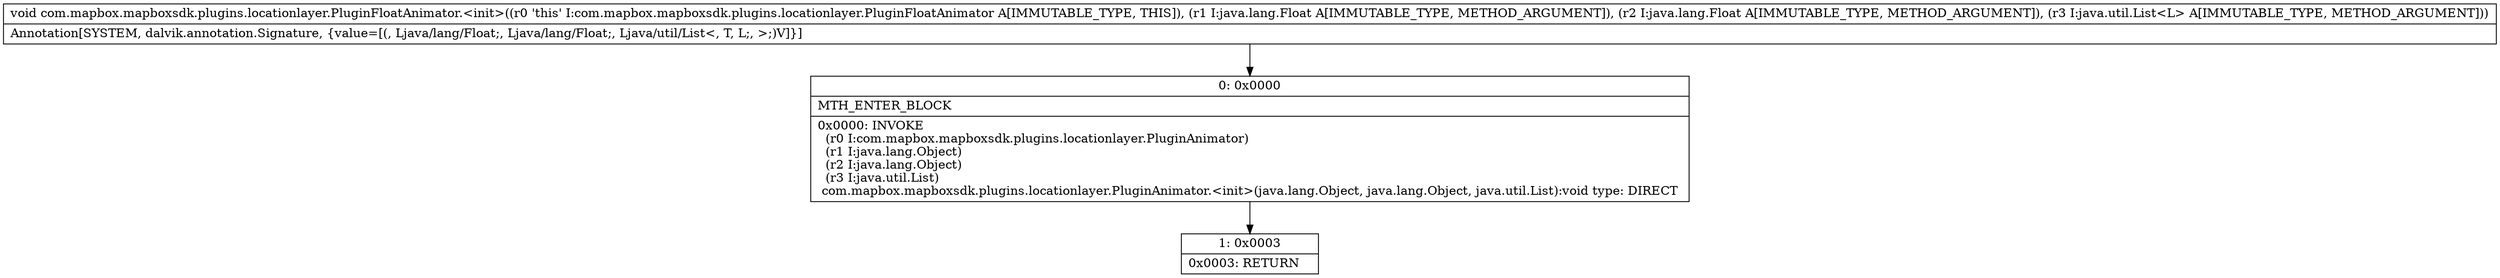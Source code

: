 digraph "CFG forcom.mapbox.mapboxsdk.plugins.locationlayer.PluginFloatAnimator.\<init\>(Ljava\/lang\/Float;Ljava\/lang\/Float;Ljava\/util\/List;)V" {
Node_0 [shape=record,label="{0\:\ 0x0000|MTH_ENTER_BLOCK\l|0x0000: INVOKE  \l  (r0 I:com.mapbox.mapboxsdk.plugins.locationlayer.PluginAnimator)\l  (r1 I:java.lang.Object)\l  (r2 I:java.lang.Object)\l  (r3 I:java.util.List)\l com.mapbox.mapboxsdk.plugins.locationlayer.PluginAnimator.\<init\>(java.lang.Object, java.lang.Object, java.util.List):void type: DIRECT \l}"];
Node_1 [shape=record,label="{1\:\ 0x0003|0x0003: RETURN   \l}"];
MethodNode[shape=record,label="{void com.mapbox.mapboxsdk.plugins.locationlayer.PluginFloatAnimator.\<init\>((r0 'this' I:com.mapbox.mapboxsdk.plugins.locationlayer.PluginFloatAnimator A[IMMUTABLE_TYPE, THIS]), (r1 I:java.lang.Float A[IMMUTABLE_TYPE, METHOD_ARGUMENT]), (r2 I:java.lang.Float A[IMMUTABLE_TYPE, METHOD_ARGUMENT]), (r3 I:java.util.List\<L\> A[IMMUTABLE_TYPE, METHOD_ARGUMENT]))  | Annotation[SYSTEM, dalvik.annotation.Signature, \{value=[(, Ljava\/lang\/Float;, Ljava\/lang\/Float;, Ljava\/util\/List\<, T, L;, \>;)V]\}]\l}"];
MethodNode -> Node_0;
Node_0 -> Node_1;
}

